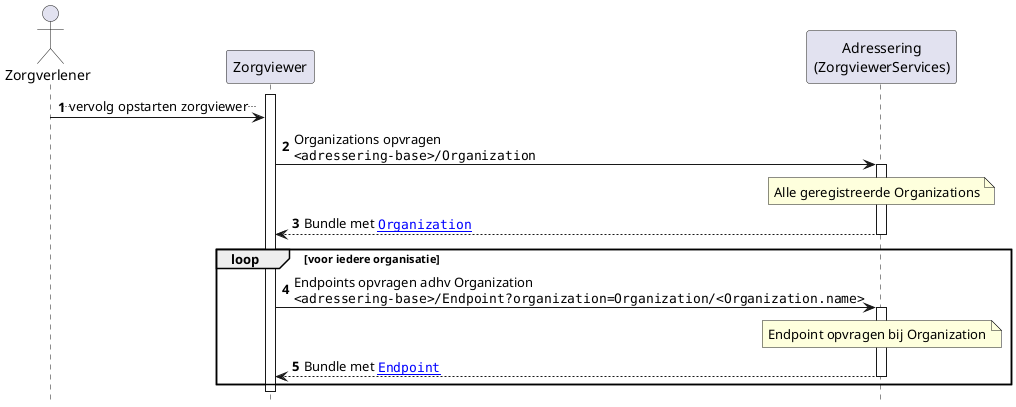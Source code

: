 @startuml
hide footbox
autonumber

actor Zorgverlener
participant "Zorgviewer" as Zorgviewer
participant "Adressering\n(ZorgviewerServices)" as Adressering

activate Zorgviewer
Zorgverlener->Zorgviewer: ..vervolg opstarten zorgviewer..

Zorgviewer->Adressering: Organizations opvragen\n""<adressering-base>/Organization""
note over Adressering
  Alle geregistreerde Organizations
end note
activate Adressering
Adressering-->Zorgviewer: Bundle met ""[[StructureDefinition-Organization.html Organization]]""
deactivate Adressering

loop voor iedere organisatie
    Zorgviewer->Adressering: Endpoints opvragen adhv Organization\n""<adressering-base>/Endpoint?organization=Organization/<Organization.name>""
    note over Adressering
    Endpoint opvragen bij Organization
    end note
    activate Adressering
    Adressering-->Zorgviewer: Bundle met ""[[StructureDefinition-Endpoint.html Endpoint]]""
    deactivate Adressering
end loop

deactivate Zorgviewer

@enduml